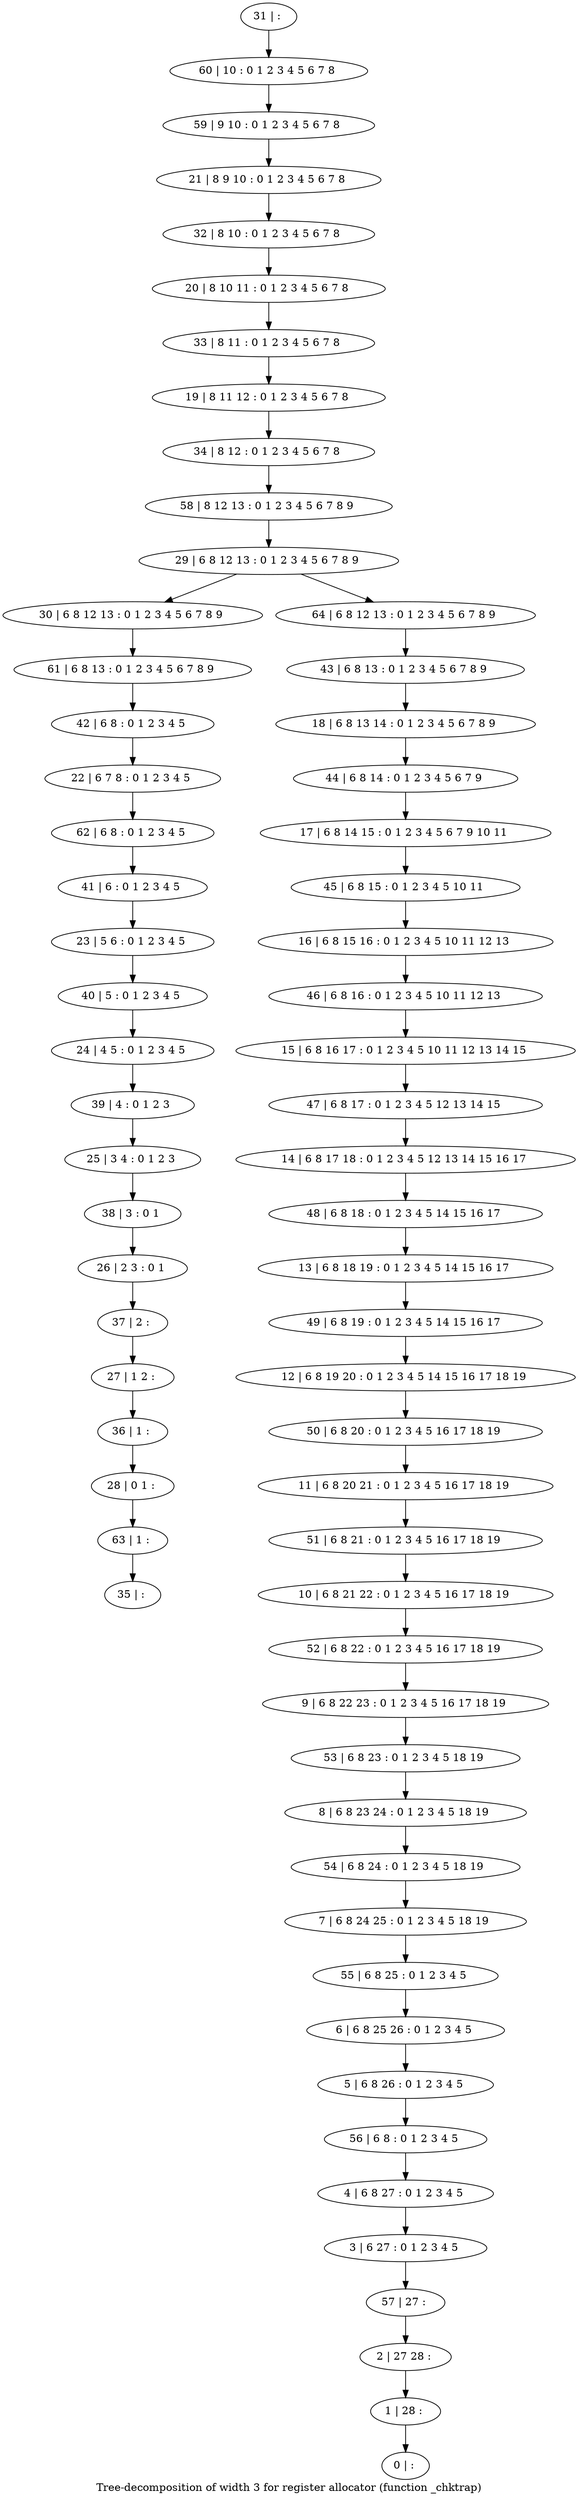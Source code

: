 digraph G {
graph [label="Tree-decomposition of width 3 for register allocator (function _chktrap)"]
0[label="0 | : "];
1[label="1 | 28 : "];
2[label="2 | 27 28 : "];
3[label="3 | 6 27 : 0 1 2 3 4 5 "];
4[label="4 | 6 8 27 : 0 1 2 3 4 5 "];
5[label="5 | 6 8 26 : 0 1 2 3 4 5 "];
6[label="6 | 6 8 25 26 : 0 1 2 3 4 5 "];
7[label="7 | 6 8 24 25 : 0 1 2 3 4 5 18 19 "];
8[label="8 | 6 8 23 24 : 0 1 2 3 4 5 18 19 "];
9[label="9 | 6 8 22 23 : 0 1 2 3 4 5 16 17 18 19 "];
10[label="10 | 6 8 21 22 : 0 1 2 3 4 5 16 17 18 19 "];
11[label="11 | 6 8 20 21 : 0 1 2 3 4 5 16 17 18 19 "];
12[label="12 | 6 8 19 20 : 0 1 2 3 4 5 14 15 16 17 18 19 "];
13[label="13 | 6 8 18 19 : 0 1 2 3 4 5 14 15 16 17 "];
14[label="14 | 6 8 17 18 : 0 1 2 3 4 5 12 13 14 15 16 17 "];
15[label="15 | 6 8 16 17 : 0 1 2 3 4 5 10 11 12 13 14 15 "];
16[label="16 | 6 8 15 16 : 0 1 2 3 4 5 10 11 12 13 "];
17[label="17 | 6 8 14 15 : 0 1 2 3 4 5 6 7 9 10 11 "];
18[label="18 | 6 8 13 14 : 0 1 2 3 4 5 6 7 8 9 "];
19[label="19 | 8 11 12 : 0 1 2 3 4 5 6 7 8 "];
20[label="20 | 8 10 11 : 0 1 2 3 4 5 6 7 8 "];
21[label="21 | 8 9 10 : 0 1 2 3 4 5 6 7 8 "];
22[label="22 | 6 7 8 : 0 1 2 3 4 5 "];
23[label="23 | 5 6 : 0 1 2 3 4 5 "];
24[label="24 | 4 5 : 0 1 2 3 4 5 "];
25[label="25 | 3 4 : 0 1 2 3 "];
26[label="26 | 2 3 : 0 1 "];
27[label="27 | 1 2 : "];
28[label="28 | 0 1 : "];
29[label="29 | 6 8 12 13 : 0 1 2 3 4 5 6 7 8 9 "];
30[label="30 | 6 8 12 13 : 0 1 2 3 4 5 6 7 8 9 "];
31[label="31 | : "];
32[label="32 | 8 10 : 0 1 2 3 4 5 6 7 8 "];
33[label="33 | 8 11 : 0 1 2 3 4 5 6 7 8 "];
34[label="34 | 8 12 : 0 1 2 3 4 5 6 7 8 "];
35[label="35 | : "];
36[label="36 | 1 : "];
37[label="37 | 2 : "];
38[label="38 | 3 : 0 1 "];
39[label="39 | 4 : 0 1 2 3 "];
40[label="40 | 5 : 0 1 2 3 4 5 "];
41[label="41 | 6 : 0 1 2 3 4 5 "];
42[label="42 | 6 8 : 0 1 2 3 4 5 "];
43[label="43 | 6 8 13 : 0 1 2 3 4 5 6 7 8 9 "];
44[label="44 | 6 8 14 : 0 1 2 3 4 5 6 7 9 "];
45[label="45 | 6 8 15 : 0 1 2 3 4 5 10 11 "];
46[label="46 | 6 8 16 : 0 1 2 3 4 5 10 11 12 13 "];
47[label="47 | 6 8 17 : 0 1 2 3 4 5 12 13 14 15 "];
48[label="48 | 6 8 18 : 0 1 2 3 4 5 14 15 16 17 "];
49[label="49 | 6 8 19 : 0 1 2 3 4 5 14 15 16 17 "];
50[label="50 | 6 8 20 : 0 1 2 3 4 5 16 17 18 19 "];
51[label="51 | 6 8 21 : 0 1 2 3 4 5 16 17 18 19 "];
52[label="52 | 6 8 22 : 0 1 2 3 4 5 16 17 18 19 "];
53[label="53 | 6 8 23 : 0 1 2 3 4 5 18 19 "];
54[label="54 | 6 8 24 : 0 1 2 3 4 5 18 19 "];
55[label="55 | 6 8 25 : 0 1 2 3 4 5 "];
56[label="56 | 6 8 : 0 1 2 3 4 5 "];
57[label="57 | 27 : "];
58[label="58 | 8 12 13 : 0 1 2 3 4 5 6 7 8 9 "];
59[label="59 | 9 10 : 0 1 2 3 4 5 6 7 8 "];
60[label="60 | 10 : 0 1 2 3 4 5 6 7 8 "];
61[label="61 | 6 8 13 : 0 1 2 3 4 5 6 7 8 9 "];
62[label="62 | 6 8 : 0 1 2 3 4 5 "];
63[label="63 | 1 : "];
64[label="64 | 6 8 12 13 : 0 1 2 3 4 5 6 7 8 9 "];
36->28 ;
27->36 ;
37->27 ;
26->37 ;
38->26 ;
25->38 ;
39->25 ;
24->39 ;
40->24 ;
23->40 ;
41->23 ;
42->22 ;
61->42 ;
30->61 ;
62->41 ;
22->62 ;
63->35 ;
28->63 ;
31->60 ;
60->59 ;
59->21 ;
21->32 ;
32->20 ;
20->33 ;
33->19 ;
19->34 ;
34->58 ;
58->29 ;
43->18 ;
18->44 ;
44->17 ;
17->45 ;
45->16 ;
16->46 ;
46->15 ;
15->47 ;
47->14 ;
14->48 ;
48->13 ;
13->49 ;
49->12 ;
12->50 ;
50->11 ;
11->51 ;
51->10 ;
10->52 ;
52->9 ;
9->53 ;
53->8 ;
8->54 ;
54->7 ;
7->55 ;
55->6 ;
6->5 ;
5->56 ;
56->4 ;
4->3 ;
3->57 ;
57->2 ;
2->1 ;
1->0 ;
64->43 ;
29->30 ;
29->64 ;
}
